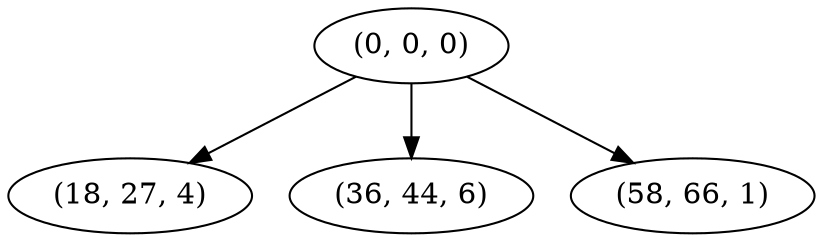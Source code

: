 digraph tree {
    "(0, 0, 0)";
    "(18, 27, 4)";
    "(36, 44, 6)";
    "(58, 66, 1)";
    "(0, 0, 0)" -> "(18, 27, 4)";
    "(0, 0, 0)" -> "(36, 44, 6)";
    "(0, 0, 0)" -> "(58, 66, 1)";
}
